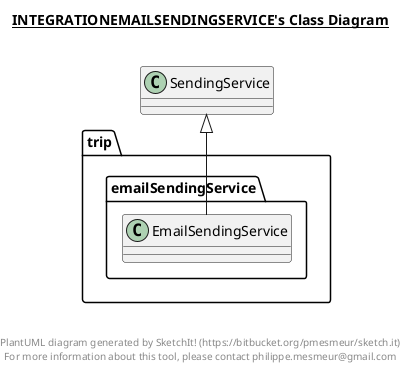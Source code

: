 @startuml

title __INTEGRATIONEMAILSENDINGSERVICE's Class Diagram__\n

  package trip.emailSendingService {
    class EmailSendingService {
    }
  }
  

  EmailSendingService -up-|> SendingService


right footer


PlantUML diagram generated by SketchIt! (https://bitbucket.org/pmesmeur/sketch.it)
For more information about this tool, please contact philippe.mesmeur@gmail.com
endfooter

@enduml
